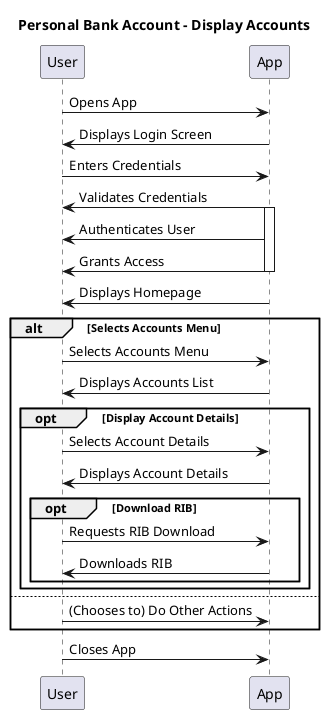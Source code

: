 @startuml
title Personal Bank Account - Display Accounts
User -> App : Opens App
App -> User : Displays Login Screen
User -> App : Enters Credentials
App -> User : Validates Credentials
activate App
App -> User : Authenticates User
App -> User : Grants Access
deactivate App
App -> User : Displays Homepage

alt Selects Accounts Menu
  User -> App : Selects Accounts Menu
  App -> User : Displays Accounts List
  opt Display Account Details
    User -> App : Selects Account Details
    App -> User : Displays Account Details
  opt Download RIB
    User -> App : Requests RIB Download
    App -> User : Downloads RIB
  end opt
  end opt

else
  User -> App : (Chooses to) Do Other Actions
end

User -> App : Closes App

@enduml
